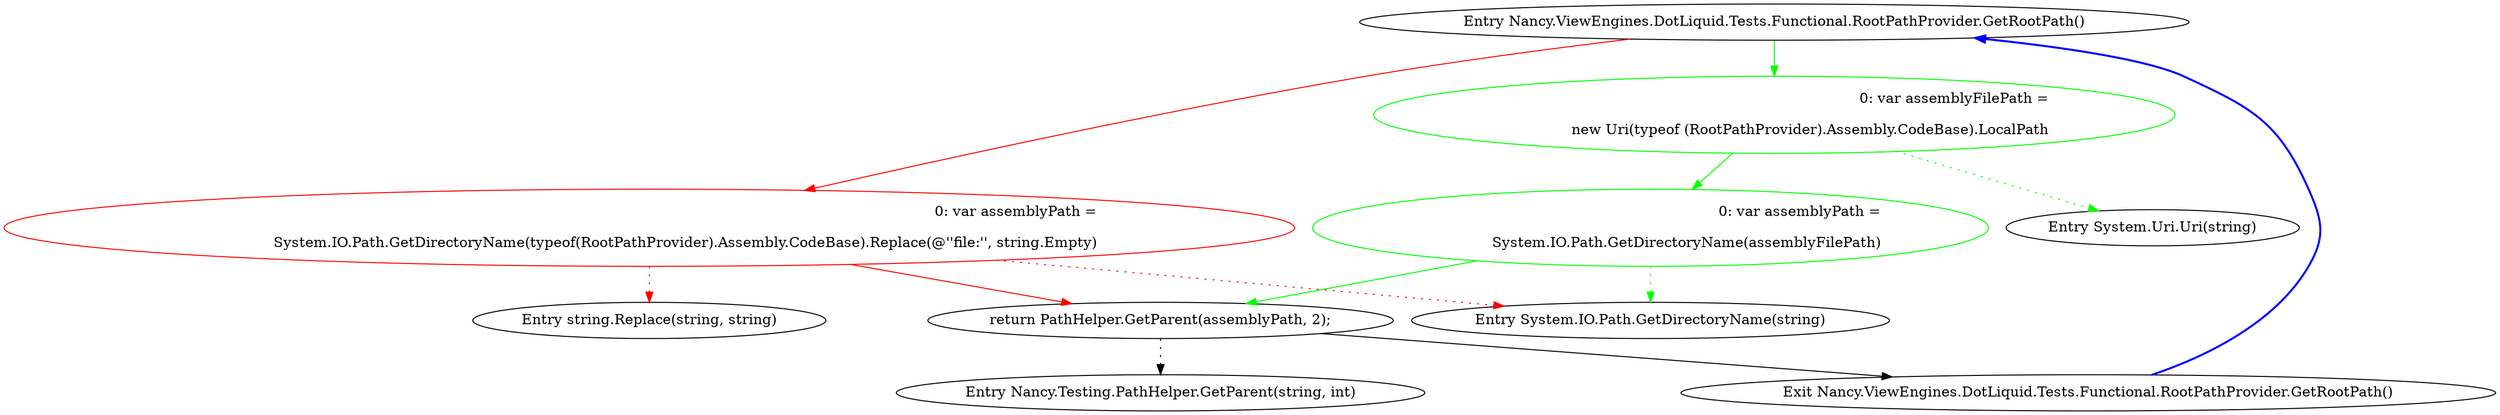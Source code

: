 digraph  {
n0 [cluster="Nancy.ViewEngines.DotLiquid.Tests.Functional.RootPathProvider.GetRootPath()", label="Entry Nancy.ViewEngines.DotLiquid.Tests.Functional.RootPathProvider.GetRootPath()", span="10-10"];
n1 [cluster="Nancy.ViewEngines.DotLiquid.Tests.Functional.RootPathProvider.GetRootPath()", color=red, community=0, label="0: var assemblyPath =\r\n                System.IO.Path.GetDirectoryName(typeof(RootPathProvider).Assembly.CodeBase).Replace(@''file:\'', string.Empty)", span="12-13"];
n2 [cluster="Nancy.ViewEngines.DotLiquid.Tests.Functional.RootPathProvider.GetRootPath()", label="return PathHelper.GetParent(assemblyPath, 2);", span="15-15"];
n4 [cluster="System.IO.Path.GetDirectoryName(string)", label="Entry System.IO.Path.GetDirectoryName(string)", span="0-0"];
n5 [cluster="string.Replace(string, string)", label="Entry string.Replace(string, string)", span="0-0"];
n3 [cluster="Nancy.ViewEngines.DotLiquid.Tests.Functional.RootPathProvider.GetRootPath()", label="Exit Nancy.ViewEngines.DotLiquid.Tests.Functional.RootPathProvider.GetRootPath()", span="10-10"];
n6 [cluster="Nancy.Testing.PathHelper.GetParent(string, int)", label="Entry Nancy.Testing.PathHelper.GetParent(string, int)", span="14-14"];
d1 [cluster="Nancy.ViewEngines.DotLiquid.Tests.Functional.RootPathProvider.GetRootPath()", color=green, community=0, label="0: var assemblyFilePath =\r\n                new Uri(typeof (RootPathProvider).Assembly.CodeBase).LocalPath", span="13-14"];
d2 [cluster="Nancy.ViewEngines.DotLiquid.Tests.Functional.RootPathProvider.GetRootPath()", color=green, community=0, label="0: var assemblyPath =\r\n                System.IO.Path.GetDirectoryName(assemblyFilePath)", span="16-17"];
d5 [cluster="System.Uri.Uri(string)", label="Entry System.Uri.Uri(string)", span="0-0"];
n0 -> n1  [color=red, key=0, style=solid];
n0 -> d1  [color=green, key=0, style=solid];
n1 -> n2  [color=red, key=0, style=solid];
n1 -> n4  [color=red, key=2, style=dotted];
n1 -> n5  [color=red, key=2, style=dotted];
n2 -> n3  [key=0, style=solid];
n2 -> n6  [key=2, style=dotted];
n3 -> n0  [color=blue, key=0, style=bold];
d1 -> d2  [color=green, key=0, style=solid];
d1 -> d5  [color=green, key=2, style=dotted];
d2 -> n2  [color=green, key=0, style=solid];
d2 -> n4  [color=green, key=2, style=dotted];
}
